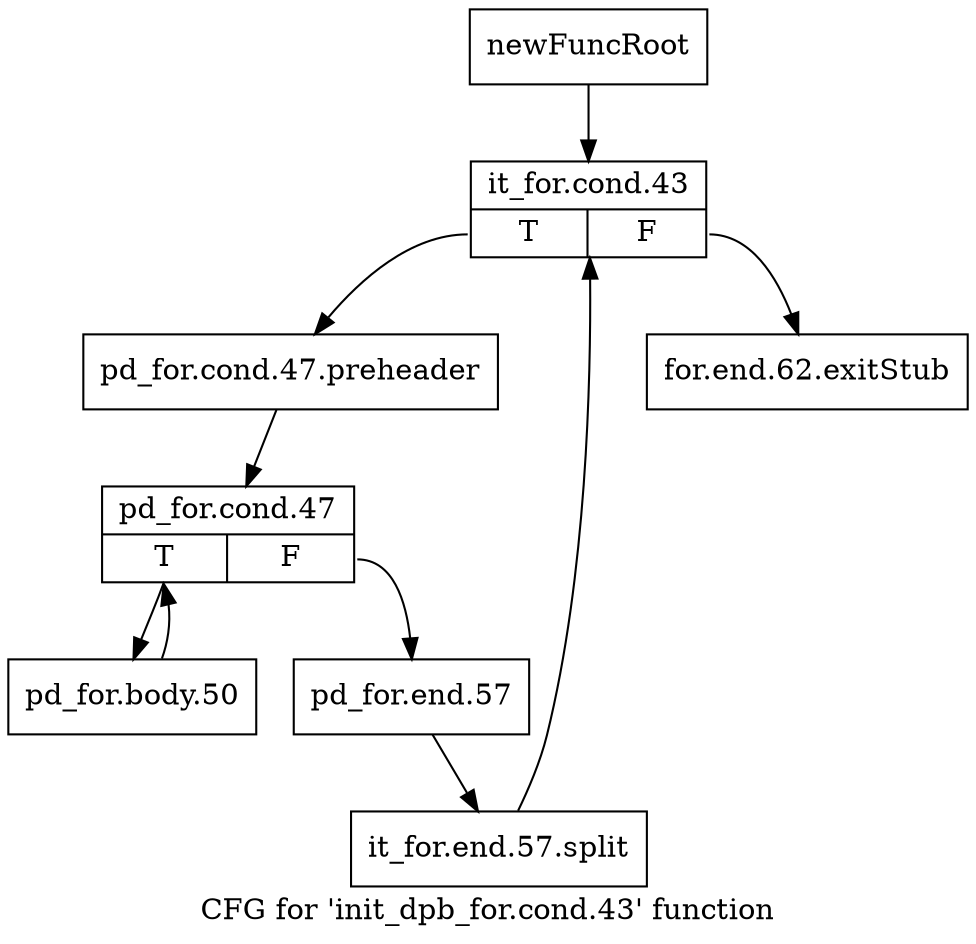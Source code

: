 digraph "CFG for 'init_dpb_for.cond.43' function" {
	label="CFG for 'init_dpb_for.cond.43' function";

	Node0x26b74a0 [shape=record,label="{newFuncRoot}"];
	Node0x26b74a0 -> Node0x26b7540;
	Node0x26b74f0 [shape=record,label="{for.end.62.exitStub}"];
	Node0x26b7540 [shape=record,label="{it_for.cond.43|{<s0>T|<s1>F}}"];
	Node0x26b7540:s0 -> Node0x26b7590;
	Node0x26b7540:s1 -> Node0x26b74f0;
	Node0x26b7590 [shape=record,label="{pd_for.cond.47.preheader}"];
	Node0x26b7590 -> Node0x26b75e0;
	Node0x26b75e0 [shape=record,label="{pd_for.cond.47|{<s0>T|<s1>F}}"];
	Node0x26b75e0:s0 -> Node0x26b7680;
	Node0x26b75e0:s1 -> Node0x26b7630;
	Node0x26b7630 [shape=record,label="{pd_for.end.57}"];
	Node0x26b7630 -> Node0x37ab790;
	Node0x37ab790 [shape=record,label="{it_for.end.57.split}"];
	Node0x37ab790 -> Node0x26b7540;
	Node0x26b7680 [shape=record,label="{pd_for.body.50}"];
	Node0x26b7680 -> Node0x26b75e0;
}
